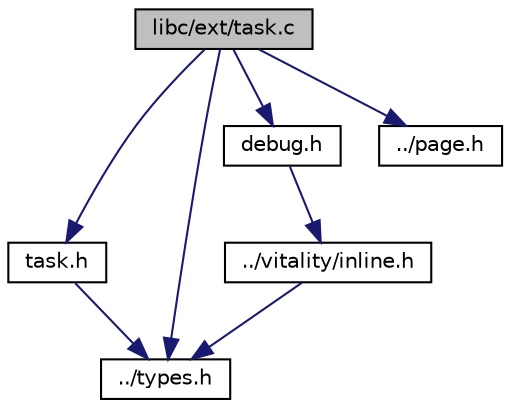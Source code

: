 digraph "libc/ext/task.c"
{
  edge [fontname="Helvetica",fontsize="10",labelfontname="Helvetica",labelfontsize="10"];
  node [fontname="Helvetica",fontsize="10",shape=record];
  Node0 [label="libc/ext/task.c",height=0.2,width=0.4,color="black", fillcolor="grey75", style="filled", fontcolor="black"];
  Node0 -> Node1 [color="midnightblue",fontsize="10",style="solid"];
  Node1 [label="task.h",height=0.2,width=0.4,color="black", fillcolor="white", style="filled",URL="$a00047.html"];
  Node1 -> Node2 [color="midnightblue",fontsize="10",style="solid"];
  Node2 [label="../types.h",height=0.2,width=0.4,color="black", fillcolor="white", style="filled",URL="$a00092.html"];
  Node0 -> Node2 [color="midnightblue",fontsize="10",style="solid"];
  Node0 -> Node3 [color="midnightblue",fontsize="10",style="solid"];
  Node3 [label="debug.h",height=0.2,width=0.4,color="black", fillcolor="white", style="filled",URL="$a00032.html"];
  Node3 -> Node4 [color="midnightblue",fontsize="10",style="solid"];
  Node4 [label="../vitality/inline.h",height=0.2,width=0.4,color="black", fillcolor="white", style="filled",URL="$a00104.html"];
  Node4 -> Node2 [color="midnightblue",fontsize="10",style="solid"];
  Node0 -> Node5 [color="midnightblue",fontsize="10",style="solid"];
  Node5 [label="../page.h",height=0.2,width=0.4,color="black", fillcolor="white", style="filled",URL="$a00077.html"];
}
